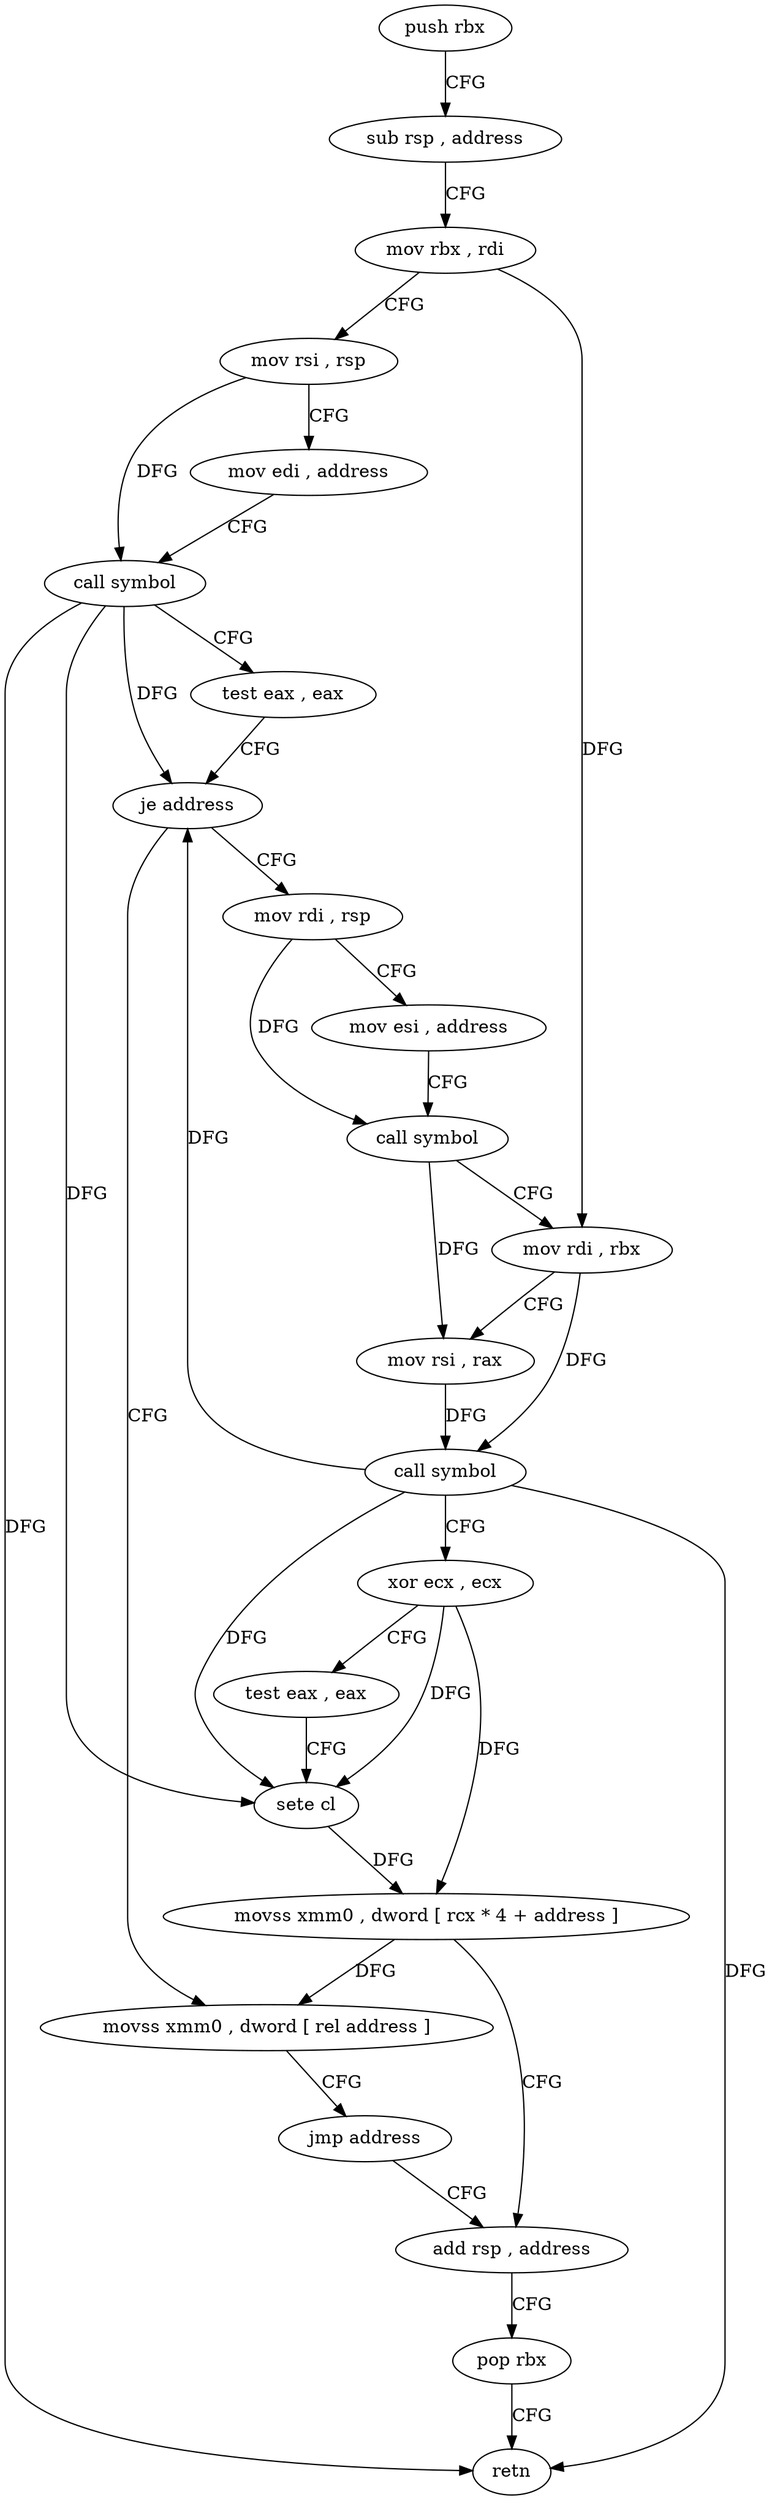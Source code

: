 digraph "func" {
"4249008" [label = "push rbx" ]
"4249009" [label = "sub rsp , address" ]
"4249016" [label = "mov rbx , rdi" ]
"4249019" [label = "mov rsi , rsp" ]
"4249022" [label = "mov edi , address" ]
"4249027" [label = "call symbol" ]
"4249032" [label = "test eax , eax" ]
"4249034" [label = "je address" ]
"4249046" [label = "mov rdi , rsp" ]
"4249036" [label = "movss xmm0 , dword [ rel address ]" ]
"4249049" [label = "mov esi , address" ]
"4249054" [label = "call symbol" ]
"4249059" [label = "mov rdi , rbx" ]
"4249062" [label = "mov rsi , rax" ]
"4249065" [label = "call symbol" ]
"4249070" [label = "xor ecx , ecx" ]
"4249072" [label = "test eax , eax" ]
"4249074" [label = "sete cl" ]
"4249077" [label = "movss xmm0 , dword [ rcx * 4 + address ]" ]
"4249086" [label = "add rsp , address" ]
"4249044" [label = "jmp address" ]
"4249093" [label = "pop rbx" ]
"4249094" [label = "retn" ]
"4249008" -> "4249009" [ label = "CFG" ]
"4249009" -> "4249016" [ label = "CFG" ]
"4249016" -> "4249019" [ label = "CFG" ]
"4249016" -> "4249059" [ label = "DFG" ]
"4249019" -> "4249022" [ label = "CFG" ]
"4249019" -> "4249027" [ label = "DFG" ]
"4249022" -> "4249027" [ label = "CFG" ]
"4249027" -> "4249032" [ label = "CFG" ]
"4249027" -> "4249034" [ label = "DFG" ]
"4249027" -> "4249074" [ label = "DFG" ]
"4249027" -> "4249094" [ label = "DFG" ]
"4249032" -> "4249034" [ label = "CFG" ]
"4249034" -> "4249046" [ label = "CFG" ]
"4249034" -> "4249036" [ label = "CFG" ]
"4249046" -> "4249049" [ label = "CFG" ]
"4249046" -> "4249054" [ label = "DFG" ]
"4249036" -> "4249044" [ label = "CFG" ]
"4249049" -> "4249054" [ label = "CFG" ]
"4249054" -> "4249059" [ label = "CFG" ]
"4249054" -> "4249062" [ label = "DFG" ]
"4249059" -> "4249062" [ label = "CFG" ]
"4249059" -> "4249065" [ label = "DFG" ]
"4249062" -> "4249065" [ label = "DFG" ]
"4249065" -> "4249070" [ label = "CFG" ]
"4249065" -> "4249034" [ label = "DFG" ]
"4249065" -> "4249074" [ label = "DFG" ]
"4249065" -> "4249094" [ label = "DFG" ]
"4249070" -> "4249072" [ label = "CFG" ]
"4249070" -> "4249074" [ label = "DFG" ]
"4249070" -> "4249077" [ label = "DFG" ]
"4249072" -> "4249074" [ label = "CFG" ]
"4249074" -> "4249077" [ label = "DFG" ]
"4249077" -> "4249086" [ label = "CFG" ]
"4249077" -> "4249036" [ label = "DFG" ]
"4249086" -> "4249093" [ label = "CFG" ]
"4249044" -> "4249086" [ label = "CFG" ]
"4249093" -> "4249094" [ label = "CFG" ]
}
